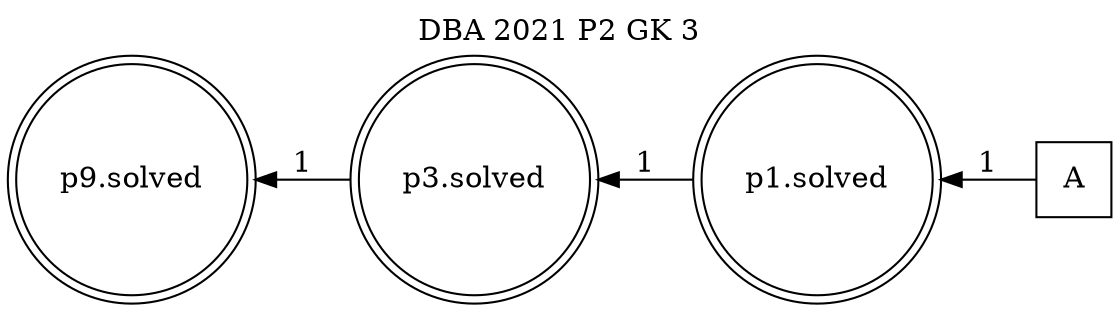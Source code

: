 digraph DBA_2021_P2_GK_3 {
labelloc="tl"
label= " DBA 2021 P2 GK 3 "
rankdir="RL";
graph [ size=" 10 , 10 !"]

"A" [shape="square" label="A"]
"p1.solved" [shape="doublecircle" label="p1.solved"]
"p3.solved" [shape="doublecircle" label="p3.solved"]
"p9.solved" [shape="doublecircle" label="p9.solved"]
"A" -> "p1.solved" [ label=1]
"p1.solved" -> "p3.solved" [ label=1]
"p3.solved" -> "p9.solved" [ label=1]
}
